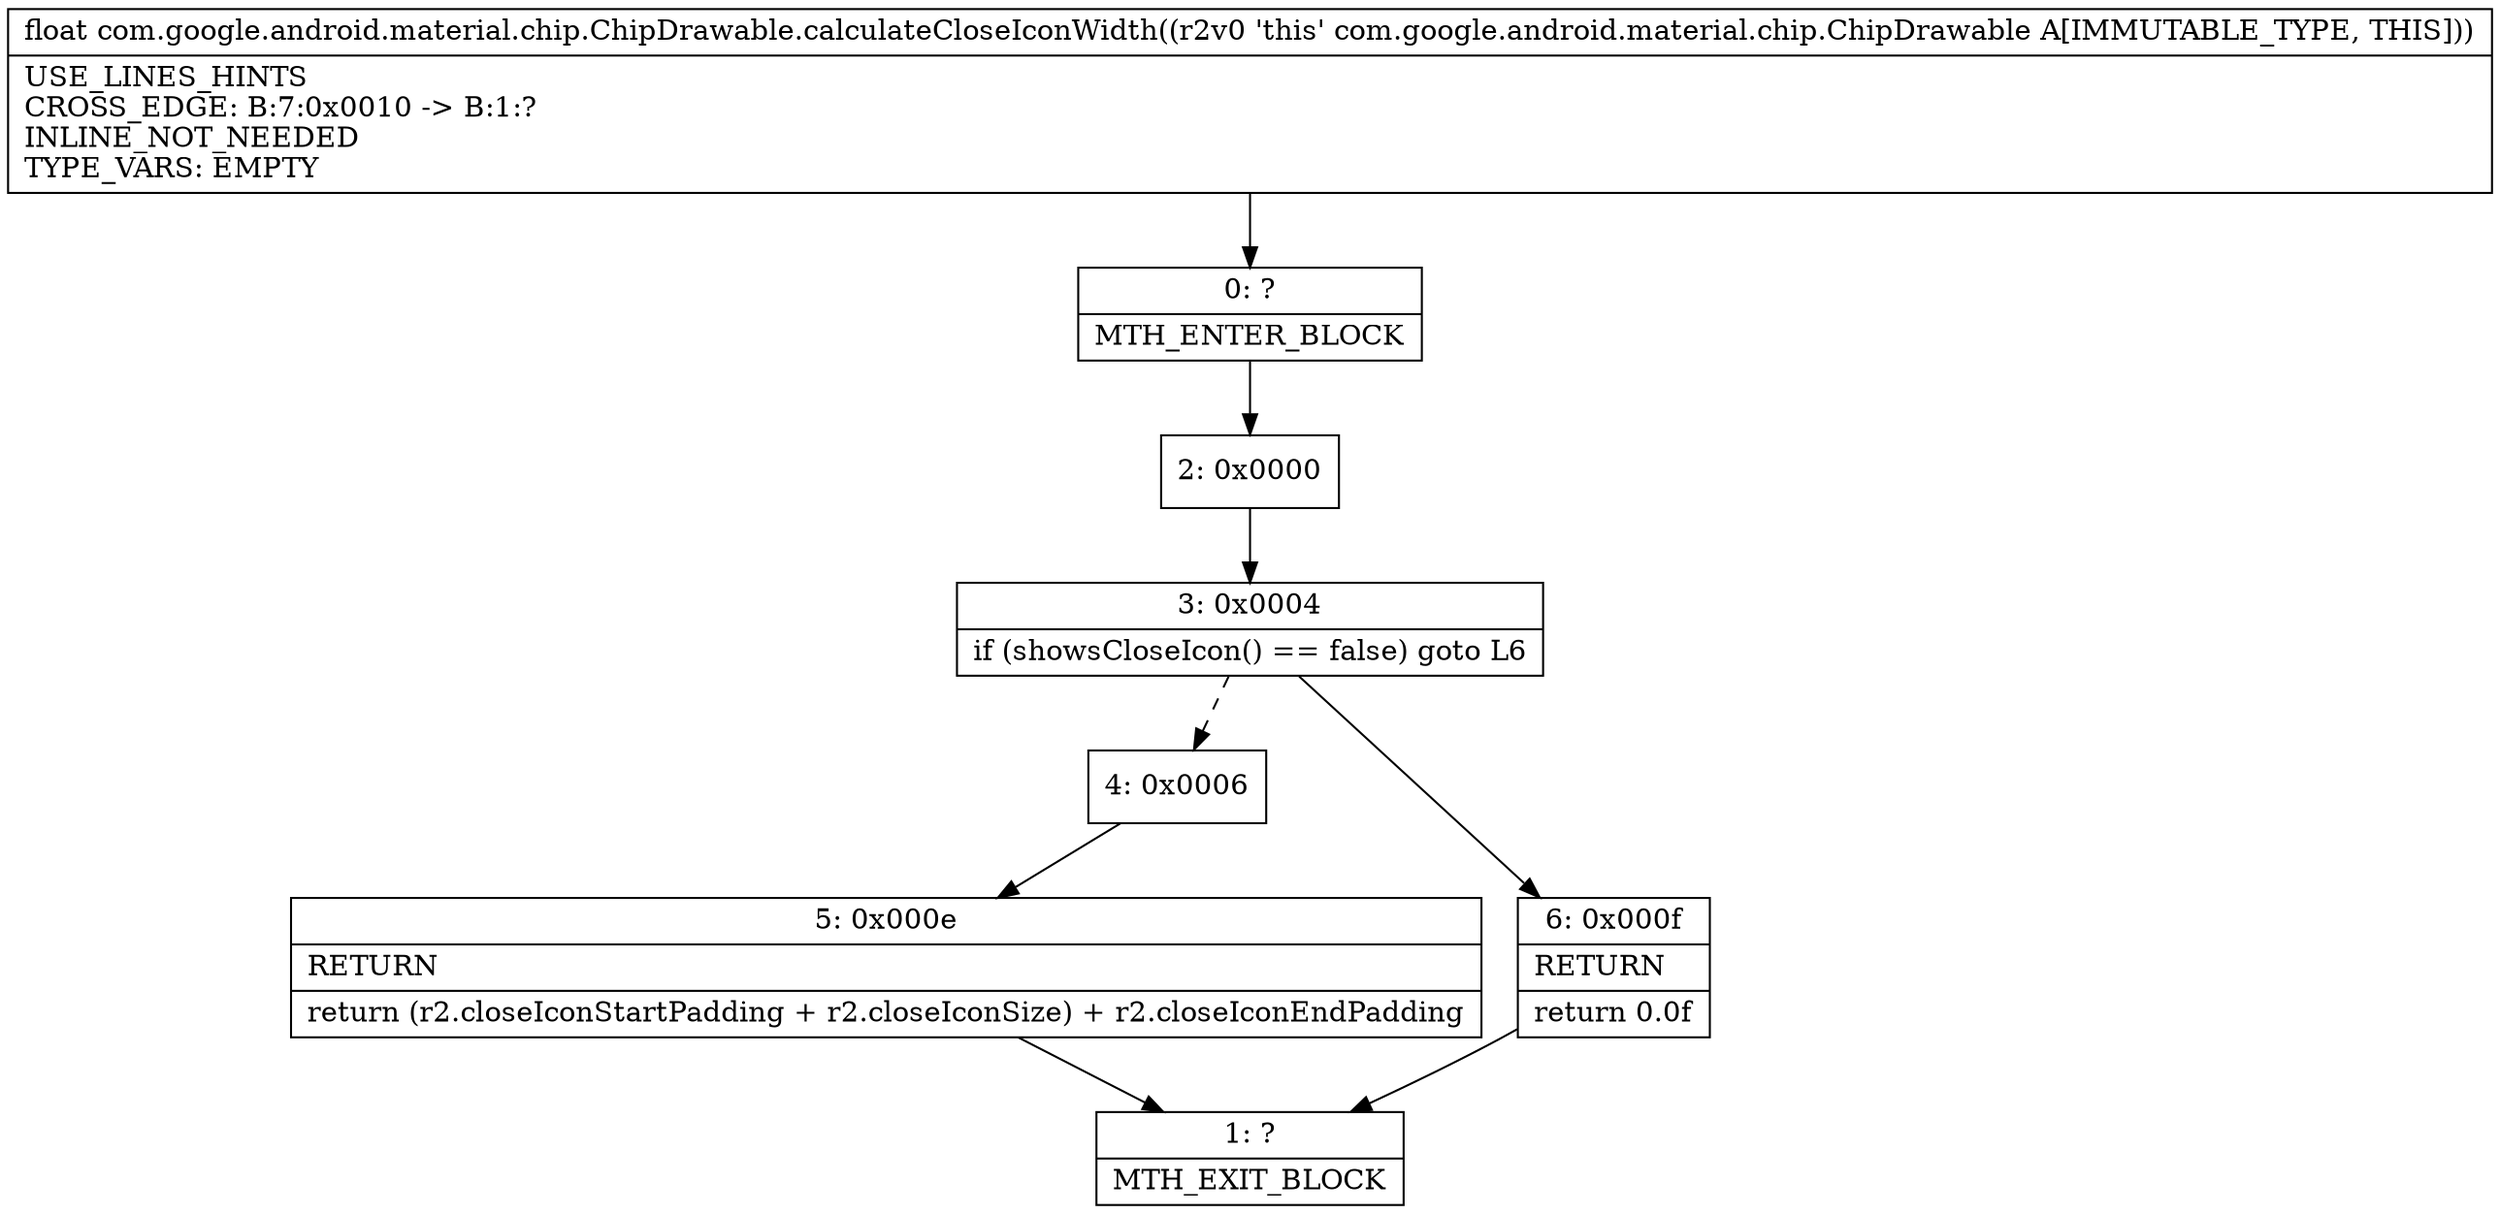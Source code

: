 digraph "CFG forcom.google.android.material.chip.ChipDrawable.calculateCloseIconWidth()F" {
Node_0 [shape=record,label="{0\:\ ?|MTH_ENTER_BLOCK\l}"];
Node_2 [shape=record,label="{2\:\ 0x0000}"];
Node_3 [shape=record,label="{3\:\ 0x0004|if (showsCloseIcon() == false) goto L6\l}"];
Node_4 [shape=record,label="{4\:\ 0x0006}"];
Node_5 [shape=record,label="{5\:\ 0x000e|RETURN\l|return (r2.closeIconStartPadding + r2.closeIconSize) + r2.closeIconEndPadding\l}"];
Node_1 [shape=record,label="{1\:\ ?|MTH_EXIT_BLOCK\l}"];
Node_6 [shape=record,label="{6\:\ 0x000f|RETURN\l|return 0.0f\l}"];
MethodNode[shape=record,label="{float com.google.android.material.chip.ChipDrawable.calculateCloseIconWidth((r2v0 'this' com.google.android.material.chip.ChipDrawable A[IMMUTABLE_TYPE, THIS]))  | USE_LINES_HINTS\lCROSS_EDGE: B:7:0x0010 \-\> B:1:?\lINLINE_NOT_NEEDED\lTYPE_VARS: EMPTY\l}"];
MethodNode -> Node_0;Node_0 -> Node_2;
Node_2 -> Node_3;
Node_3 -> Node_4[style=dashed];
Node_3 -> Node_6;
Node_4 -> Node_5;
Node_5 -> Node_1;
Node_6 -> Node_1;
}


